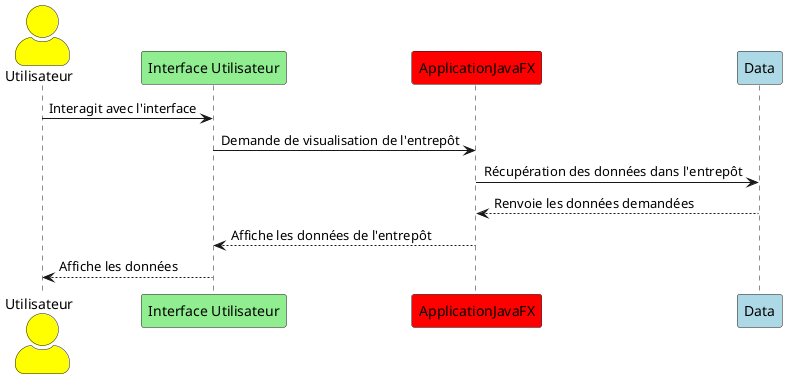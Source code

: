 @startuml
skinparam actorStyle awesome
actor Utilisateur #yellow
participant "Interface Utilisateur" as Interface #lightgreen
participant ApplicationJavaFX as App #red
participant Data as BD #lightblue

Utilisateur -> Interface: Interagit avec l'interface
Interface -> App: Demande de visualisation de l'entrepôt
App -> BD: Récupération des données dans l'entrepôt
BD --> App: Renvoie les données demandées
App --> Interface: Affiche les données de l'entrepôt
Interface --> Utilisateur: Affiche les données
@enduml